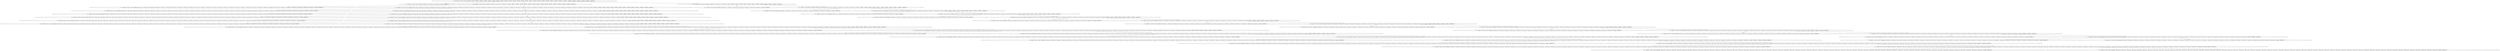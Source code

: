 digraph {
    0 [ label = "{\"n\":28,\"markers\":0,\"start\":32,\"stop\":32,\"haplotype\":[],\"samples\":[\"SAMPLE1\",\"SAMPLE1\",\"SAMPLE2\",\"SAMPLE2\",\"SAMPLE3\",\"SAMPLE3\",\"SAMPLE4\",\"SAMPLE4\",\"SAMPLE5\",\"SAMPLE5\",\"SAMPLE6\",\"SAMPLE6\",\"SAMPLE7\",\"SAMPLE7\",\"SAMPLE8\",\"SAMPLE8\",\"SAMPLE9\",\"SAMPLE9\",\"SAMPLE10\",\"SAMPLE10\",\"SAMPLE11\",\"SAMPLE11\",\"SAMPLE12\",\"SAMPLE12\",\"SAMPLE13\",\"SAMPLE13\",\"SAMPLE14\",\"SAMPLE14\"]}" ]
    1 [ label = "{\"n\":1,\"markers\":3,\"start\":30,\"stop\":32,\"haplotype\":[\"chr9_30_G_T_1\",\"chr9_31_A_C_0\",\"chr9_32_G_T_0\"],\"samples\":[\"SAMPLE1\"]}" ]
    2 [ label = "{\"n\":15,\"markers\":3,\"start\":30,\"stop\":32,\"haplotype\":[\"chr9_30_G_T_0\",\"chr9_31_A_C_0\",\"chr9_32_G_T_1\"],\"samples\":[\"SAMPLE1\",\"SAMPLE2\",\"SAMPLE3\",\"SAMPLE4\",\"SAMPLE5\",\"SAMPLE6\",\"SAMPLE7\",\"SAMPLE8\",\"SAMPLE9\",\"SAMPLE10\",\"SAMPLE11\",\"SAMPLE12\",\"SAMPLE13\",\"SAMPLE14\",\"SAMPLE14\"]}" ]
    3 [ label = "{\"n\":1,\"markers\":31,\"start\":17,\"stop\":47,\"haplotype\":[\"chr9_17_A_C_1\",\"chr9_18_G_T_0\",\"chr9_19_A_C_0\",\"chr9_20_G_T_0\",\"chr9_21_A_C_0\",\"chr9_22_G_T_0\",\"chr9_23_A_C_0\",\"chr9_24_G_T_0\",\"chr9_25_A_C_0\",\"chr9_26_G_T_0\",\"chr9_27_A_C_0\",\"chr9_28_G_T_0\",\"chr9_29_A_C_0\",\"chr9_30_G_T_0\",\"chr9_31_A_C_0\",\"chr9_32_G_T_1\",\"chr9_33_A_C_0\",\"chr9_34_G_T_0\",\"chr9_35_A_C_0\",\"chr9_36_G_T_0\",\"chr9_37_A_C_0\",\"chr9_38_G_T_0\",\"chr9_39_A_C_0\",\"chr9_40_G_T_0\",\"chr9_41_A_C_0\",\"chr9_42_G_T_0\",\"chr9_43_A_C_0\",\"chr9_44_G_T_0\",\"chr9_45_A_C_0\",\"chr9_46_G_T_0\",\"chr9_47_A_C_1\"],\"samples\":[\"SAMPLE14\"]}" ]
    4 [ label = "{\"n\":14,\"markers\":31,\"start\":17,\"stop\":47,\"haplotype\":[\"chr9_17_A_C_0\",\"chr9_18_G_T_0\",\"chr9_19_A_C_0\",\"chr9_20_G_T_0\",\"chr9_21_A_C_0\",\"chr9_22_G_T_0\",\"chr9_23_A_C_0\",\"chr9_24_G_T_0\",\"chr9_25_A_C_0\",\"chr9_26_G_T_0\",\"chr9_27_A_C_0\",\"chr9_28_G_T_0\",\"chr9_29_A_C_0\",\"chr9_30_G_T_0\",\"chr9_31_A_C_0\",\"chr9_32_G_T_1\",\"chr9_33_A_C_0\",\"chr9_34_G_T_0\",\"chr9_35_A_C_0\",\"chr9_36_G_T_0\",\"chr9_37_A_C_0\",\"chr9_38_G_T_0\",\"chr9_39_A_C_0\",\"chr9_40_G_T_0\",\"chr9_41_A_C_0\",\"chr9_42_G_T_0\",\"chr9_43_A_C_0\",\"chr9_44_G_T_0\",\"chr9_45_A_C_0\",\"chr9_46_G_T_0\",\"chr9_47_A_C_0\"],\"samples\":[\"SAMPLE1\",\"SAMPLE2\",\"SAMPLE3\",\"SAMPLE4\",\"SAMPLE5\",\"SAMPLE6\",\"SAMPLE7\",\"SAMPLE8\",\"SAMPLE9\",\"SAMPLE10\",\"SAMPLE11\",\"SAMPLE12\",\"SAMPLE13\",\"SAMPLE14\"]}" ]
    5 [ label = "{\"n\":1,\"markers\":33,\"start\":16,\"stop\":48,\"haplotype\":[\"chr9_16_G_T_1\",\"chr9_17_A_C_0\",\"chr9_18_G_T_0\",\"chr9_19_A_C_0\",\"chr9_20_G_T_0\",\"chr9_21_A_C_0\",\"chr9_22_G_T_0\",\"chr9_23_A_C_0\",\"chr9_24_G_T_0\",\"chr9_25_A_C_0\",\"chr9_26_G_T_0\",\"chr9_27_A_C_0\",\"chr9_28_G_T_0\",\"chr9_29_A_C_0\",\"chr9_30_G_T_0\",\"chr9_31_A_C_0\",\"chr9_32_G_T_1\",\"chr9_33_A_C_0\",\"chr9_34_G_T_0\",\"chr9_35_A_C_0\",\"chr9_36_G_T_0\",\"chr9_37_A_C_0\",\"chr9_38_G_T_0\",\"chr9_39_A_C_0\",\"chr9_40_G_T_0\",\"chr9_41_A_C_0\",\"chr9_42_G_T_0\",\"chr9_43_A_C_0\",\"chr9_44_G_T_0\",\"chr9_45_A_C_0\",\"chr9_46_G_T_0\",\"chr9_47_A_C_0\",\"chr9_48_G_T_1\"],\"samples\":[\"SAMPLE1\"]}" ]
    6 [ label = "{\"n\":13,\"markers\":33,\"start\":16,\"stop\":48,\"haplotype\":[\"chr9_16_G_T_0\",\"chr9_17_A_C_0\",\"chr9_18_G_T_0\",\"chr9_19_A_C_0\",\"chr9_20_G_T_0\",\"chr9_21_A_C_0\",\"chr9_22_G_T_0\",\"chr9_23_A_C_0\",\"chr9_24_G_T_0\",\"chr9_25_A_C_0\",\"chr9_26_G_T_0\",\"chr9_27_A_C_0\",\"chr9_28_G_T_0\",\"chr9_29_A_C_0\",\"chr9_30_G_T_0\",\"chr9_31_A_C_0\",\"chr9_32_G_T_1\",\"chr9_33_A_C_0\",\"chr9_34_G_T_0\",\"chr9_35_A_C_0\",\"chr9_36_G_T_0\",\"chr9_37_A_C_0\",\"chr9_38_G_T_0\",\"chr9_39_A_C_0\",\"chr9_40_G_T_0\",\"chr9_41_A_C_0\",\"chr9_42_G_T_0\",\"chr9_43_A_C_0\",\"chr9_44_G_T_0\",\"chr9_45_A_C_0\",\"chr9_46_G_T_0\",\"chr9_47_A_C_0\",\"chr9_48_G_T_0\"],\"samples\":[\"SAMPLE2\",\"SAMPLE3\",\"SAMPLE4\",\"SAMPLE5\",\"SAMPLE6\",\"SAMPLE7\",\"SAMPLE8\",\"SAMPLE9\",\"SAMPLE10\",\"SAMPLE11\",\"SAMPLE12\",\"SAMPLE13\",\"SAMPLE14\"]}" ]
    7 [ label = "{\"n\":1,\"markers\":35,\"start\":15,\"stop\":49,\"haplotype\":[\"chr9_15_A_C_1\",\"chr9_16_G_T_0\",\"chr9_17_A_C_0\",\"chr9_18_G_T_0\",\"chr9_19_A_C_0\",\"chr9_20_G_T_0\",\"chr9_21_A_C_0\",\"chr9_22_G_T_0\",\"chr9_23_A_C_0\",\"chr9_24_G_T_0\",\"chr9_25_A_C_0\",\"chr9_26_G_T_0\",\"chr9_27_A_C_0\",\"chr9_28_G_T_0\",\"chr9_29_A_C_0\",\"chr9_30_G_T_0\",\"chr9_31_A_C_0\",\"chr9_32_G_T_1\",\"chr9_33_A_C_0\",\"chr9_34_G_T_0\",\"chr9_35_A_C_0\",\"chr9_36_G_T_0\",\"chr9_37_A_C_0\",\"chr9_38_G_T_0\",\"chr9_39_A_C_0\",\"chr9_40_G_T_0\",\"chr9_41_A_C_0\",\"chr9_42_G_T_0\",\"chr9_43_A_C_0\",\"chr9_44_G_T_0\",\"chr9_45_A_C_0\",\"chr9_46_G_T_0\",\"chr9_47_A_C_0\",\"chr9_48_G_T_0\",\"chr9_49_A_C_1\"],\"samples\":[\"SAMPLE2\"]}" ]
    8 [ label = "{\"n\":12,\"markers\":35,\"start\":15,\"stop\":49,\"haplotype\":[\"chr9_15_A_C_0\",\"chr9_16_G_T_0\",\"chr9_17_A_C_0\",\"chr9_18_G_T_0\",\"chr9_19_A_C_0\",\"chr9_20_G_T_0\",\"chr9_21_A_C_0\",\"chr9_22_G_T_0\",\"chr9_23_A_C_0\",\"chr9_24_G_T_0\",\"chr9_25_A_C_0\",\"chr9_26_G_T_0\",\"chr9_27_A_C_0\",\"chr9_28_G_T_0\",\"chr9_29_A_C_0\",\"chr9_30_G_T_0\",\"chr9_31_A_C_0\",\"chr9_32_G_T_1\",\"chr9_33_A_C_0\",\"chr9_34_G_T_0\",\"chr9_35_A_C_0\",\"chr9_36_G_T_0\",\"chr9_37_A_C_0\",\"chr9_38_G_T_0\",\"chr9_39_A_C_0\",\"chr9_40_G_T_0\",\"chr9_41_A_C_0\",\"chr9_42_G_T_0\",\"chr9_43_A_C_0\",\"chr9_44_G_T_0\",\"chr9_45_A_C_0\",\"chr9_46_G_T_0\",\"chr9_47_A_C_0\",\"chr9_48_G_T_0\",\"chr9_49_A_C_0\"],\"samples\":[\"SAMPLE3\",\"SAMPLE4\",\"SAMPLE5\",\"SAMPLE6\",\"SAMPLE7\",\"SAMPLE8\",\"SAMPLE9\",\"SAMPLE10\",\"SAMPLE11\",\"SAMPLE12\",\"SAMPLE13\",\"SAMPLE14\"]}" ]
    9 [ label = "{\"n\":1,\"markers\":37,\"start\":14,\"stop\":50,\"haplotype\":[\"chr9_14_G_T_1\",\"chr9_15_A_C_0\",\"chr9_16_G_T_0\",\"chr9_17_A_C_0\",\"chr9_18_G_T_0\",\"chr9_19_A_C_0\",\"chr9_20_G_T_0\",\"chr9_21_A_C_0\",\"chr9_22_G_T_0\",\"chr9_23_A_C_0\",\"chr9_24_G_T_0\",\"chr9_25_A_C_0\",\"chr9_26_G_T_0\",\"chr9_27_A_C_0\",\"chr9_28_G_T_0\",\"chr9_29_A_C_0\",\"chr9_30_G_T_0\",\"chr9_31_A_C_0\",\"chr9_32_G_T_1\",\"chr9_33_A_C_0\",\"chr9_34_G_T_0\",\"chr9_35_A_C_0\",\"chr9_36_G_T_0\",\"chr9_37_A_C_0\",\"chr9_38_G_T_0\",\"chr9_39_A_C_0\",\"chr9_40_G_T_0\",\"chr9_41_A_C_0\",\"chr9_42_G_T_0\",\"chr9_43_A_C_0\",\"chr9_44_G_T_0\",\"chr9_45_A_C_0\",\"chr9_46_G_T_0\",\"chr9_47_A_C_0\",\"chr9_48_G_T_0\",\"chr9_49_A_C_0\",\"chr9_50_G_T_1\"],\"samples\":[\"SAMPLE3\"]}" ]
    10 [ label = "{\"n\":11,\"markers\":37,\"start\":14,\"stop\":50,\"haplotype\":[\"chr9_14_G_T_0\",\"chr9_15_A_C_0\",\"chr9_16_G_T_0\",\"chr9_17_A_C_0\",\"chr9_18_G_T_0\",\"chr9_19_A_C_0\",\"chr9_20_G_T_0\",\"chr9_21_A_C_0\",\"chr9_22_G_T_0\",\"chr9_23_A_C_0\",\"chr9_24_G_T_0\",\"chr9_25_A_C_0\",\"chr9_26_G_T_0\",\"chr9_27_A_C_0\",\"chr9_28_G_T_0\",\"chr9_29_A_C_0\",\"chr9_30_G_T_0\",\"chr9_31_A_C_0\",\"chr9_32_G_T_1\",\"chr9_33_A_C_0\",\"chr9_34_G_T_0\",\"chr9_35_A_C_0\",\"chr9_36_G_T_0\",\"chr9_37_A_C_0\",\"chr9_38_G_T_0\",\"chr9_39_A_C_0\",\"chr9_40_G_T_0\",\"chr9_41_A_C_0\",\"chr9_42_G_T_0\",\"chr9_43_A_C_0\",\"chr9_44_G_T_0\",\"chr9_45_A_C_0\",\"chr9_46_G_T_0\",\"chr9_47_A_C_0\",\"chr9_48_G_T_0\",\"chr9_49_A_C_0\",\"chr9_50_G_T_0\"],\"samples\":[\"SAMPLE4\",\"SAMPLE5\",\"SAMPLE6\",\"SAMPLE7\",\"SAMPLE8\",\"SAMPLE9\",\"SAMPLE10\",\"SAMPLE11\",\"SAMPLE12\",\"SAMPLE13\",\"SAMPLE14\"]}" ]
    11 [ label = "{\"n\":1,\"markers\":39,\"start\":13,\"stop\":51,\"haplotype\":[\"chr9_13_A_C_1\",\"chr9_14_G_T_0\",\"chr9_15_A_C_0\",\"chr9_16_G_T_0\",\"chr9_17_A_C_0\",\"chr9_18_G_T_0\",\"chr9_19_A_C_0\",\"chr9_20_G_T_0\",\"chr9_21_A_C_0\",\"chr9_22_G_T_0\",\"chr9_23_A_C_0\",\"chr9_24_G_T_0\",\"chr9_25_A_C_0\",\"chr9_26_G_T_0\",\"chr9_27_A_C_0\",\"chr9_28_G_T_0\",\"chr9_29_A_C_0\",\"chr9_30_G_T_0\",\"chr9_31_A_C_0\",\"chr9_32_G_T_1\",\"chr9_33_A_C_0\",\"chr9_34_G_T_0\",\"chr9_35_A_C_0\",\"chr9_36_G_T_0\",\"chr9_37_A_C_0\",\"chr9_38_G_T_0\",\"chr9_39_A_C_0\",\"chr9_40_G_T_0\",\"chr9_41_A_C_0\",\"chr9_42_G_T_0\",\"chr9_43_A_C_0\",\"chr9_44_G_T_0\",\"chr9_45_A_C_0\",\"chr9_46_G_T_0\",\"chr9_47_A_C_0\",\"chr9_48_G_T_0\",\"chr9_49_A_C_0\",\"chr9_50_G_T_0\",\"chr9_51_A_C_1\"],\"samples\":[\"SAMPLE4\"]}" ]
    12 [ label = "{\"n\":10,\"markers\":39,\"start\":13,\"stop\":51,\"haplotype\":[\"chr9_13_A_C_0\",\"chr9_14_G_T_0\",\"chr9_15_A_C_0\",\"chr9_16_G_T_0\",\"chr9_17_A_C_0\",\"chr9_18_G_T_0\",\"chr9_19_A_C_0\",\"chr9_20_G_T_0\",\"chr9_21_A_C_0\",\"chr9_22_G_T_0\",\"chr9_23_A_C_0\",\"chr9_24_G_T_0\",\"chr9_25_A_C_0\",\"chr9_26_G_T_0\",\"chr9_27_A_C_0\",\"chr9_28_G_T_0\",\"chr9_29_A_C_0\",\"chr9_30_G_T_0\",\"chr9_31_A_C_0\",\"chr9_32_G_T_1\",\"chr9_33_A_C_0\",\"chr9_34_G_T_0\",\"chr9_35_A_C_0\",\"chr9_36_G_T_0\",\"chr9_37_A_C_0\",\"chr9_38_G_T_0\",\"chr9_39_A_C_0\",\"chr9_40_G_T_0\",\"chr9_41_A_C_0\",\"chr9_42_G_T_0\",\"chr9_43_A_C_0\",\"chr9_44_G_T_0\",\"chr9_45_A_C_0\",\"chr9_46_G_T_0\",\"chr9_47_A_C_0\",\"chr9_48_G_T_0\",\"chr9_49_A_C_0\",\"chr9_50_G_T_0\",\"chr9_51_A_C_0\"],\"samples\":[\"SAMPLE5\",\"SAMPLE6\",\"SAMPLE7\",\"SAMPLE8\",\"SAMPLE9\",\"SAMPLE10\",\"SAMPLE11\",\"SAMPLE12\",\"SAMPLE13\",\"SAMPLE14\"]}" ]
    13 [ label = "{\"n\":1,\"markers\":41,\"start\":12,\"stop\":52,\"haplotype\":[\"chr9_12_G_T_1\",\"chr9_13_A_C_0\",\"chr9_14_G_T_0\",\"chr9_15_A_C_0\",\"chr9_16_G_T_0\",\"chr9_17_A_C_0\",\"chr9_18_G_T_0\",\"chr9_19_A_C_0\",\"chr9_20_G_T_0\",\"chr9_21_A_C_0\",\"chr9_22_G_T_0\",\"chr9_23_A_C_0\",\"chr9_24_G_T_0\",\"chr9_25_A_C_0\",\"chr9_26_G_T_0\",\"chr9_27_A_C_0\",\"chr9_28_G_T_0\",\"chr9_29_A_C_0\",\"chr9_30_G_T_0\",\"chr9_31_A_C_0\",\"chr9_32_G_T_1\",\"chr9_33_A_C_0\",\"chr9_34_G_T_0\",\"chr9_35_A_C_0\",\"chr9_36_G_T_0\",\"chr9_37_A_C_0\",\"chr9_38_G_T_0\",\"chr9_39_A_C_0\",\"chr9_40_G_T_0\",\"chr9_41_A_C_0\",\"chr9_42_G_T_0\",\"chr9_43_A_C_0\",\"chr9_44_G_T_0\",\"chr9_45_A_C_0\",\"chr9_46_G_T_0\",\"chr9_47_A_C_0\",\"chr9_48_G_T_0\",\"chr9_49_A_C_0\",\"chr9_50_G_T_0\",\"chr9_51_A_C_0\",\"chr9_52_G_T_1\"],\"samples\":[\"SAMPLE5\"]}" ]
    14 [ label = "{\"n\":9,\"markers\":41,\"start\":12,\"stop\":52,\"haplotype\":[\"chr9_12_G_T_0\",\"chr9_13_A_C_0\",\"chr9_14_G_T_0\",\"chr9_15_A_C_0\",\"chr9_16_G_T_0\",\"chr9_17_A_C_0\",\"chr9_18_G_T_0\",\"chr9_19_A_C_0\",\"chr9_20_G_T_0\",\"chr9_21_A_C_0\",\"chr9_22_G_T_0\",\"chr9_23_A_C_0\",\"chr9_24_G_T_0\",\"chr9_25_A_C_0\",\"chr9_26_G_T_0\",\"chr9_27_A_C_0\",\"chr9_28_G_T_0\",\"chr9_29_A_C_0\",\"chr9_30_G_T_0\",\"chr9_31_A_C_0\",\"chr9_32_G_T_1\",\"chr9_33_A_C_0\",\"chr9_34_G_T_0\",\"chr9_35_A_C_0\",\"chr9_36_G_T_0\",\"chr9_37_A_C_0\",\"chr9_38_G_T_0\",\"chr9_39_A_C_0\",\"chr9_40_G_T_0\",\"chr9_41_A_C_0\",\"chr9_42_G_T_0\",\"chr9_43_A_C_0\",\"chr9_44_G_T_0\",\"chr9_45_A_C_0\",\"chr9_46_G_T_0\",\"chr9_47_A_C_0\",\"chr9_48_G_T_0\",\"chr9_49_A_C_0\",\"chr9_50_G_T_0\",\"chr9_51_A_C_0\",\"chr9_52_G_T_0\"],\"samples\":[\"SAMPLE6\",\"SAMPLE7\",\"SAMPLE8\",\"SAMPLE9\",\"SAMPLE10\",\"SAMPLE11\",\"SAMPLE12\",\"SAMPLE13\",\"SAMPLE14\"]}" ]
    15 [ label = "{\"n\":1,\"markers\":43,\"start\":11,\"stop\":53,\"haplotype\":[\"chr9_11_A_C_1\",\"chr9_12_G_T_0\",\"chr9_13_A_C_0\",\"chr9_14_G_T_0\",\"chr9_15_A_C_0\",\"chr9_16_G_T_0\",\"chr9_17_A_C_0\",\"chr9_18_G_T_0\",\"chr9_19_A_C_0\",\"chr9_20_G_T_0\",\"chr9_21_A_C_0\",\"chr9_22_G_T_0\",\"chr9_23_A_C_0\",\"chr9_24_G_T_0\",\"chr9_25_A_C_0\",\"chr9_26_G_T_0\",\"chr9_27_A_C_0\",\"chr9_28_G_T_0\",\"chr9_29_A_C_0\",\"chr9_30_G_T_0\",\"chr9_31_A_C_0\",\"chr9_32_G_T_1\",\"chr9_33_A_C_0\",\"chr9_34_G_T_0\",\"chr9_35_A_C_0\",\"chr9_36_G_T_0\",\"chr9_37_A_C_0\",\"chr9_38_G_T_0\",\"chr9_39_A_C_0\",\"chr9_40_G_T_0\",\"chr9_41_A_C_0\",\"chr9_42_G_T_0\",\"chr9_43_A_C_0\",\"chr9_44_G_T_0\",\"chr9_45_A_C_0\",\"chr9_46_G_T_0\",\"chr9_47_A_C_0\",\"chr9_48_G_T_0\",\"chr9_49_A_C_0\",\"chr9_50_G_T_0\",\"chr9_51_A_C_0\",\"chr9_52_G_T_0\",\"chr9_53_A_C_1\"],\"samples\":[\"SAMPLE6\"]}" ]
    16 [ label = "{\"n\":8,\"markers\":43,\"start\":11,\"stop\":53,\"haplotype\":[\"chr9_11_A_C_0\",\"chr9_12_G_T_0\",\"chr9_13_A_C_0\",\"chr9_14_G_T_0\",\"chr9_15_A_C_0\",\"chr9_16_G_T_0\",\"chr9_17_A_C_0\",\"chr9_18_G_T_0\",\"chr9_19_A_C_0\",\"chr9_20_G_T_0\",\"chr9_21_A_C_0\",\"chr9_22_G_T_0\",\"chr9_23_A_C_0\",\"chr9_24_G_T_0\",\"chr9_25_A_C_0\",\"chr9_26_G_T_0\",\"chr9_27_A_C_0\",\"chr9_28_G_T_0\",\"chr9_29_A_C_0\",\"chr9_30_G_T_0\",\"chr9_31_A_C_0\",\"chr9_32_G_T_1\",\"chr9_33_A_C_0\",\"chr9_34_G_T_0\",\"chr9_35_A_C_0\",\"chr9_36_G_T_0\",\"chr9_37_A_C_0\",\"chr9_38_G_T_0\",\"chr9_39_A_C_0\",\"chr9_40_G_T_0\",\"chr9_41_A_C_0\",\"chr9_42_G_T_0\",\"chr9_43_A_C_0\",\"chr9_44_G_T_0\",\"chr9_45_A_C_0\",\"chr9_46_G_T_0\",\"chr9_47_A_C_0\",\"chr9_48_G_T_0\",\"chr9_49_A_C_0\",\"chr9_50_G_T_0\",\"chr9_51_A_C_0\",\"chr9_52_G_T_0\",\"chr9_53_A_C_0\"],\"samples\":[\"SAMPLE7\",\"SAMPLE8\",\"SAMPLE9\",\"SAMPLE10\",\"SAMPLE11\",\"SAMPLE12\",\"SAMPLE13\",\"SAMPLE14\"]}" ]
    17 [ label = "{\"n\":1,\"markers\":45,\"start\":10,\"stop\":54,\"haplotype\":[\"chr9_10_G_T_1\",\"chr9_11_A_C_0\",\"chr9_12_G_T_0\",\"chr9_13_A_C_0\",\"chr9_14_G_T_0\",\"chr9_15_A_C_0\",\"chr9_16_G_T_0\",\"chr9_17_A_C_0\",\"chr9_18_G_T_0\",\"chr9_19_A_C_0\",\"chr9_20_G_T_0\",\"chr9_21_A_C_0\",\"chr9_22_G_T_0\",\"chr9_23_A_C_0\",\"chr9_24_G_T_0\",\"chr9_25_A_C_0\",\"chr9_26_G_T_0\",\"chr9_27_A_C_0\",\"chr9_28_G_T_0\",\"chr9_29_A_C_0\",\"chr9_30_G_T_0\",\"chr9_31_A_C_0\",\"chr9_32_G_T_1\",\"chr9_33_A_C_0\",\"chr9_34_G_T_0\",\"chr9_35_A_C_0\",\"chr9_36_G_T_0\",\"chr9_37_A_C_0\",\"chr9_38_G_T_0\",\"chr9_39_A_C_0\",\"chr9_40_G_T_0\",\"chr9_41_A_C_0\",\"chr9_42_G_T_0\",\"chr9_43_A_C_0\",\"chr9_44_G_T_0\",\"chr9_45_A_C_0\",\"chr9_46_G_T_0\",\"chr9_47_A_C_0\",\"chr9_48_G_T_0\",\"chr9_49_A_C_0\",\"chr9_50_G_T_0\",\"chr9_51_A_C_0\",\"chr9_52_G_T_0\",\"chr9_53_A_C_0\",\"chr9_54_G_T_1\"],\"samples\":[\"SAMPLE7\"]}" ]
    18 [ label = "{\"n\":7,\"markers\":45,\"start\":10,\"stop\":54,\"haplotype\":[\"chr9_10_G_T_0\",\"chr9_11_A_C_0\",\"chr9_12_G_T_0\",\"chr9_13_A_C_0\",\"chr9_14_G_T_0\",\"chr9_15_A_C_0\",\"chr9_16_G_T_0\",\"chr9_17_A_C_0\",\"chr9_18_G_T_0\",\"chr9_19_A_C_0\",\"chr9_20_G_T_0\",\"chr9_21_A_C_0\",\"chr9_22_G_T_0\",\"chr9_23_A_C_0\",\"chr9_24_G_T_0\",\"chr9_25_A_C_0\",\"chr9_26_G_T_0\",\"chr9_27_A_C_0\",\"chr9_28_G_T_0\",\"chr9_29_A_C_0\",\"chr9_30_G_T_0\",\"chr9_31_A_C_0\",\"chr9_32_G_T_1\",\"chr9_33_A_C_0\",\"chr9_34_G_T_0\",\"chr9_35_A_C_0\",\"chr9_36_G_T_0\",\"chr9_37_A_C_0\",\"chr9_38_G_T_0\",\"chr9_39_A_C_0\",\"chr9_40_G_T_0\",\"chr9_41_A_C_0\",\"chr9_42_G_T_0\",\"chr9_43_A_C_0\",\"chr9_44_G_T_0\",\"chr9_45_A_C_0\",\"chr9_46_G_T_0\",\"chr9_47_A_C_0\",\"chr9_48_G_T_0\",\"chr9_49_A_C_0\",\"chr9_50_G_T_0\",\"chr9_51_A_C_0\",\"chr9_52_G_T_0\",\"chr9_53_A_C_0\",\"chr9_54_G_T_0\"],\"samples\":[\"SAMPLE8\",\"SAMPLE9\",\"SAMPLE10\",\"SAMPLE11\",\"SAMPLE12\",\"SAMPLE13\",\"SAMPLE14\"]}" ]
    19 [ label = "{\"n\":1,\"markers\":47,\"start\":9,\"stop\":55,\"haplotype\":[\"chr9_9_A_C_1\",\"chr9_10_G_T_0\",\"chr9_11_A_C_0\",\"chr9_12_G_T_0\",\"chr9_13_A_C_0\",\"chr9_14_G_T_0\",\"chr9_15_A_C_0\",\"chr9_16_G_T_0\",\"chr9_17_A_C_0\",\"chr9_18_G_T_0\",\"chr9_19_A_C_0\",\"chr9_20_G_T_0\",\"chr9_21_A_C_0\",\"chr9_22_G_T_0\",\"chr9_23_A_C_0\",\"chr9_24_G_T_0\",\"chr9_25_A_C_0\",\"chr9_26_G_T_0\",\"chr9_27_A_C_0\",\"chr9_28_G_T_0\",\"chr9_29_A_C_0\",\"chr9_30_G_T_0\",\"chr9_31_A_C_0\",\"chr9_32_G_T_1\",\"chr9_33_A_C_0\",\"chr9_34_G_T_0\",\"chr9_35_A_C_0\",\"chr9_36_G_T_0\",\"chr9_37_A_C_0\",\"chr9_38_G_T_0\",\"chr9_39_A_C_0\",\"chr9_40_G_T_0\",\"chr9_41_A_C_0\",\"chr9_42_G_T_0\",\"chr9_43_A_C_0\",\"chr9_44_G_T_0\",\"chr9_45_A_C_0\",\"chr9_46_G_T_0\",\"chr9_47_A_C_0\",\"chr9_48_G_T_0\",\"chr9_49_A_C_0\",\"chr9_50_G_T_0\",\"chr9_51_A_C_0\",\"chr9_52_G_T_0\",\"chr9_53_A_C_0\",\"chr9_54_G_T_0\",\"chr9_55_A_C_1\"],\"samples\":[\"SAMPLE8\"]}" ]
    20 [ label = "{\"n\":6,\"markers\":47,\"start\":9,\"stop\":55,\"haplotype\":[\"chr9_9_A_C_0\",\"chr9_10_G_T_0\",\"chr9_11_A_C_0\",\"chr9_12_G_T_0\",\"chr9_13_A_C_0\",\"chr9_14_G_T_0\",\"chr9_15_A_C_0\",\"chr9_16_G_T_0\",\"chr9_17_A_C_0\",\"chr9_18_G_T_0\",\"chr9_19_A_C_0\",\"chr9_20_G_T_0\",\"chr9_21_A_C_0\",\"chr9_22_G_T_0\",\"chr9_23_A_C_0\",\"chr9_24_G_T_0\",\"chr9_25_A_C_0\",\"chr9_26_G_T_0\",\"chr9_27_A_C_0\",\"chr9_28_G_T_0\",\"chr9_29_A_C_0\",\"chr9_30_G_T_0\",\"chr9_31_A_C_0\",\"chr9_32_G_T_1\",\"chr9_33_A_C_0\",\"chr9_34_G_T_0\",\"chr9_35_A_C_0\",\"chr9_36_G_T_0\",\"chr9_37_A_C_0\",\"chr9_38_G_T_0\",\"chr9_39_A_C_0\",\"chr9_40_G_T_0\",\"chr9_41_A_C_0\",\"chr9_42_G_T_0\",\"chr9_43_A_C_0\",\"chr9_44_G_T_0\",\"chr9_45_A_C_0\",\"chr9_46_G_T_0\",\"chr9_47_A_C_0\",\"chr9_48_G_T_0\",\"chr9_49_A_C_0\",\"chr9_50_G_T_0\",\"chr9_51_A_C_0\",\"chr9_52_G_T_0\",\"chr9_53_A_C_0\",\"chr9_54_G_T_0\",\"chr9_55_A_C_0\"],\"samples\":[\"SAMPLE9\",\"SAMPLE10\",\"SAMPLE11\",\"SAMPLE12\",\"SAMPLE13\",\"SAMPLE14\"]}" ]
    21 [ label = "{\"n\":1,\"markers\":49,\"start\":8,\"stop\":56,\"haplotype\":[\"chr9_8_G_T_1\",\"chr9_9_A_C_0\",\"chr9_10_G_T_0\",\"chr9_11_A_C_0\",\"chr9_12_G_T_0\",\"chr9_13_A_C_0\",\"chr9_14_G_T_0\",\"chr9_15_A_C_0\",\"chr9_16_G_T_0\",\"chr9_17_A_C_0\",\"chr9_18_G_T_0\",\"chr9_19_A_C_0\",\"chr9_20_G_T_0\",\"chr9_21_A_C_0\",\"chr9_22_G_T_0\",\"chr9_23_A_C_0\",\"chr9_24_G_T_0\",\"chr9_25_A_C_0\",\"chr9_26_G_T_0\",\"chr9_27_A_C_0\",\"chr9_28_G_T_0\",\"chr9_29_A_C_0\",\"chr9_30_G_T_0\",\"chr9_31_A_C_0\",\"chr9_32_G_T_1\",\"chr9_33_A_C_0\",\"chr9_34_G_T_0\",\"chr9_35_A_C_0\",\"chr9_36_G_T_0\",\"chr9_37_A_C_0\",\"chr9_38_G_T_0\",\"chr9_39_A_C_0\",\"chr9_40_G_T_0\",\"chr9_41_A_C_0\",\"chr9_42_G_T_0\",\"chr9_43_A_C_0\",\"chr9_44_G_T_0\",\"chr9_45_A_C_0\",\"chr9_46_G_T_0\",\"chr9_47_A_C_0\",\"chr9_48_G_T_0\",\"chr9_49_A_C_0\",\"chr9_50_G_T_0\",\"chr9_51_A_C_0\",\"chr9_52_G_T_0\",\"chr9_53_A_C_0\",\"chr9_54_G_T_0\",\"chr9_55_A_C_0\",\"chr9_56_G_T_1\"],\"samples\":[\"SAMPLE9\"]}" ]
    22 [ label = "{\"n\":5,\"markers\":49,\"start\":8,\"stop\":56,\"haplotype\":[\"chr9_8_G_T_0\",\"chr9_9_A_C_0\",\"chr9_10_G_T_0\",\"chr9_11_A_C_0\",\"chr9_12_G_T_0\",\"chr9_13_A_C_0\",\"chr9_14_G_T_0\",\"chr9_15_A_C_0\",\"chr9_16_G_T_0\",\"chr9_17_A_C_0\",\"chr9_18_G_T_0\",\"chr9_19_A_C_0\",\"chr9_20_G_T_0\",\"chr9_21_A_C_0\",\"chr9_22_G_T_0\",\"chr9_23_A_C_0\",\"chr9_24_G_T_0\",\"chr9_25_A_C_0\",\"chr9_26_G_T_0\",\"chr9_27_A_C_0\",\"chr9_28_G_T_0\",\"chr9_29_A_C_0\",\"chr9_30_G_T_0\",\"chr9_31_A_C_0\",\"chr9_32_G_T_1\",\"chr9_33_A_C_0\",\"chr9_34_G_T_0\",\"chr9_35_A_C_0\",\"chr9_36_G_T_0\",\"chr9_37_A_C_0\",\"chr9_38_G_T_0\",\"chr9_39_A_C_0\",\"chr9_40_G_T_0\",\"chr9_41_A_C_0\",\"chr9_42_G_T_0\",\"chr9_43_A_C_0\",\"chr9_44_G_T_0\",\"chr9_45_A_C_0\",\"chr9_46_G_T_0\",\"chr9_47_A_C_0\",\"chr9_48_G_T_0\",\"chr9_49_A_C_0\",\"chr9_50_G_T_0\",\"chr9_51_A_C_0\",\"chr9_52_G_T_0\",\"chr9_53_A_C_0\",\"chr9_54_G_T_0\",\"chr9_55_A_C_0\",\"chr9_56_G_T_0\"],\"samples\":[\"SAMPLE10\",\"SAMPLE11\",\"SAMPLE12\",\"SAMPLE13\",\"SAMPLE14\"]}" ]
    23 [ label = "{\"n\":1,\"markers\":51,\"start\":7,\"stop\":57,\"haplotype\":[\"chr9_7_A_C_1\",\"chr9_8_G_T_0\",\"chr9_9_A_C_0\",\"chr9_10_G_T_0\",\"chr9_11_A_C_0\",\"chr9_12_G_T_0\",\"chr9_13_A_C_0\",\"chr9_14_G_T_0\",\"chr9_15_A_C_0\",\"chr9_16_G_T_0\",\"chr9_17_A_C_0\",\"chr9_18_G_T_0\",\"chr9_19_A_C_0\",\"chr9_20_G_T_0\",\"chr9_21_A_C_0\",\"chr9_22_G_T_0\",\"chr9_23_A_C_0\",\"chr9_24_G_T_0\",\"chr9_25_A_C_0\",\"chr9_26_G_T_0\",\"chr9_27_A_C_0\",\"chr9_28_G_T_0\",\"chr9_29_A_C_0\",\"chr9_30_G_T_0\",\"chr9_31_A_C_0\",\"chr9_32_G_T_1\",\"chr9_33_A_C_0\",\"chr9_34_G_T_0\",\"chr9_35_A_C_0\",\"chr9_36_G_T_0\",\"chr9_37_A_C_0\",\"chr9_38_G_T_0\",\"chr9_39_A_C_0\",\"chr9_40_G_T_0\",\"chr9_41_A_C_0\",\"chr9_42_G_T_0\",\"chr9_43_A_C_0\",\"chr9_44_G_T_0\",\"chr9_45_A_C_0\",\"chr9_46_G_T_0\",\"chr9_47_A_C_0\",\"chr9_48_G_T_0\",\"chr9_49_A_C_0\",\"chr9_50_G_T_0\",\"chr9_51_A_C_0\",\"chr9_52_G_T_0\",\"chr9_53_A_C_0\",\"chr9_54_G_T_0\",\"chr9_55_A_C_0\",\"chr9_56_G_T_0\",\"chr9_57_A_C_1\"],\"samples\":[\"SAMPLE10\"]}" ]
    24 [ label = "{\"n\":4,\"markers\":51,\"start\":7,\"stop\":57,\"haplotype\":[\"chr9_7_A_C_0\",\"chr9_8_G_T_0\",\"chr9_9_A_C_0\",\"chr9_10_G_T_0\",\"chr9_11_A_C_0\",\"chr9_12_G_T_0\",\"chr9_13_A_C_0\",\"chr9_14_G_T_0\",\"chr9_15_A_C_0\",\"chr9_16_G_T_0\",\"chr9_17_A_C_0\",\"chr9_18_G_T_0\",\"chr9_19_A_C_0\",\"chr9_20_G_T_0\",\"chr9_21_A_C_0\",\"chr9_22_G_T_0\",\"chr9_23_A_C_0\",\"chr9_24_G_T_0\",\"chr9_25_A_C_0\",\"chr9_26_G_T_0\",\"chr9_27_A_C_0\",\"chr9_28_G_T_0\",\"chr9_29_A_C_0\",\"chr9_30_G_T_0\",\"chr9_31_A_C_0\",\"chr9_32_G_T_1\",\"chr9_33_A_C_0\",\"chr9_34_G_T_0\",\"chr9_35_A_C_0\",\"chr9_36_G_T_0\",\"chr9_37_A_C_0\",\"chr9_38_G_T_0\",\"chr9_39_A_C_0\",\"chr9_40_G_T_0\",\"chr9_41_A_C_0\",\"chr9_42_G_T_0\",\"chr9_43_A_C_0\",\"chr9_44_G_T_0\",\"chr9_45_A_C_0\",\"chr9_46_G_T_0\",\"chr9_47_A_C_0\",\"chr9_48_G_T_0\",\"chr9_49_A_C_0\",\"chr9_50_G_T_0\",\"chr9_51_A_C_0\",\"chr9_52_G_T_0\",\"chr9_53_A_C_0\",\"chr9_54_G_T_0\",\"chr9_55_A_C_0\",\"chr9_56_G_T_0\",\"chr9_57_A_C_0\"],\"samples\":[\"SAMPLE11\",\"SAMPLE12\",\"SAMPLE13\",\"SAMPLE14\"]}" ]
    25 [ label = "{\"n\":1,\"markers\":53,\"start\":6,\"stop\":58,\"haplotype\":[\"chr9_6_G_T_1\",\"chr9_7_A_C_0\",\"chr9_8_G_T_0\",\"chr9_9_A_C_0\",\"chr9_10_G_T_0\",\"chr9_11_A_C_0\",\"chr9_12_G_T_0\",\"chr9_13_A_C_0\",\"chr9_14_G_T_0\",\"chr9_15_A_C_0\",\"chr9_16_G_T_0\",\"chr9_17_A_C_0\",\"chr9_18_G_T_0\",\"chr9_19_A_C_0\",\"chr9_20_G_T_0\",\"chr9_21_A_C_0\",\"chr9_22_G_T_0\",\"chr9_23_A_C_0\",\"chr9_24_G_T_0\",\"chr9_25_A_C_0\",\"chr9_26_G_T_0\",\"chr9_27_A_C_0\",\"chr9_28_G_T_0\",\"chr9_29_A_C_0\",\"chr9_30_G_T_0\",\"chr9_31_A_C_0\",\"chr9_32_G_T_1\",\"chr9_33_A_C_0\",\"chr9_34_G_T_0\",\"chr9_35_A_C_0\",\"chr9_36_G_T_0\",\"chr9_37_A_C_0\",\"chr9_38_G_T_0\",\"chr9_39_A_C_0\",\"chr9_40_G_T_0\",\"chr9_41_A_C_0\",\"chr9_42_G_T_0\",\"chr9_43_A_C_0\",\"chr9_44_G_T_0\",\"chr9_45_A_C_0\",\"chr9_46_G_T_0\",\"chr9_47_A_C_0\",\"chr9_48_G_T_0\",\"chr9_49_A_C_0\",\"chr9_50_G_T_0\",\"chr9_51_A_C_0\",\"chr9_52_G_T_0\",\"chr9_53_A_C_0\",\"chr9_54_G_T_0\",\"chr9_55_A_C_0\",\"chr9_56_G_T_0\",\"chr9_57_A_C_0\",\"chr9_58_G_T_1\"],\"samples\":[\"SAMPLE11\"]}" ]
    26 [ label = "{\"n\":3,\"markers\":53,\"start\":6,\"stop\":58,\"haplotype\":[\"chr9_6_G_T_0\",\"chr9_7_A_C_0\",\"chr9_8_G_T_0\",\"chr9_9_A_C_0\",\"chr9_10_G_T_0\",\"chr9_11_A_C_0\",\"chr9_12_G_T_0\",\"chr9_13_A_C_0\",\"chr9_14_G_T_0\",\"chr9_15_A_C_0\",\"chr9_16_G_T_0\",\"chr9_17_A_C_0\",\"chr9_18_G_T_0\",\"chr9_19_A_C_0\",\"chr9_20_G_T_0\",\"chr9_21_A_C_0\",\"chr9_22_G_T_0\",\"chr9_23_A_C_0\",\"chr9_24_G_T_0\",\"chr9_25_A_C_0\",\"chr9_26_G_T_0\",\"chr9_27_A_C_0\",\"chr9_28_G_T_0\",\"chr9_29_A_C_0\",\"chr9_30_G_T_0\",\"chr9_31_A_C_0\",\"chr9_32_G_T_1\",\"chr9_33_A_C_0\",\"chr9_34_G_T_0\",\"chr9_35_A_C_0\",\"chr9_36_G_T_0\",\"chr9_37_A_C_0\",\"chr9_38_G_T_0\",\"chr9_39_A_C_0\",\"chr9_40_G_T_0\",\"chr9_41_A_C_0\",\"chr9_42_G_T_0\",\"chr9_43_A_C_0\",\"chr9_44_G_T_0\",\"chr9_45_A_C_0\",\"chr9_46_G_T_0\",\"chr9_47_A_C_0\",\"chr9_48_G_T_0\",\"chr9_49_A_C_0\",\"chr9_50_G_T_0\",\"chr9_51_A_C_0\",\"chr9_52_G_T_0\",\"chr9_53_A_C_0\",\"chr9_54_G_T_0\",\"chr9_55_A_C_0\",\"chr9_56_G_T_0\",\"chr9_57_A_C_0\",\"chr9_58_G_T_0\"],\"samples\":[\"SAMPLE12\",\"SAMPLE13\",\"SAMPLE14\"]}" ]
    27 [ label = "{\"n\":1,\"markers\":55,\"start\":5,\"stop\":59,\"haplotype\":[\"chr9_5_A_C_1\",\"chr9_6_G_T_0\",\"chr9_7_A_C_0\",\"chr9_8_G_T_0\",\"chr9_9_A_C_0\",\"chr9_10_G_T_0\",\"chr9_11_A_C_0\",\"chr9_12_G_T_0\",\"chr9_13_A_C_0\",\"chr9_14_G_T_0\",\"chr9_15_A_C_0\",\"chr9_16_G_T_0\",\"chr9_17_A_C_0\",\"chr9_18_G_T_0\",\"chr9_19_A_C_0\",\"chr9_20_G_T_0\",\"chr9_21_A_C_0\",\"chr9_22_G_T_0\",\"chr9_23_A_C_0\",\"chr9_24_G_T_0\",\"chr9_25_A_C_0\",\"chr9_26_G_T_0\",\"chr9_27_A_C_0\",\"chr9_28_G_T_0\",\"chr9_29_A_C_0\",\"chr9_30_G_T_0\",\"chr9_31_A_C_0\",\"chr9_32_G_T_1\",\"chr9_33_A_C_0\",\"chr9_34_G_T_0\",\"chr9_35_A_C_0\",\"chr9_36_G_T_0\",\"chr9_37_A_C_0\",\"chr9_38_G_T_0\",\"chr9_39_A_C_0\",\"chr9_40_G_T_0\",\"chr9_41_A_C_0\",\"chr9_42_G_T_0\",\"chr9_43_A_C_0\",\"chr9_44_G_T_0\",\"chr9_45_A_C_0\",\"chr9_46_G_T_0\",\"chr9_47_A_C_0\",\"chr9_48_G_T_0\",\"chr9_49_A_C_0\",\"chr9_50_G_T_0\",\"chr9_51_A_C_0\",\"chr9_52_G_T_0\",\"chr9_53_A_C_0\",\"chr9_54_G_T_0\",\"chr9_55_A_C_0\",\"chr9_56_G_T_0\",\"chr9_57_A_C_0\",\"chr9_58_G_T_0\",\"chr9_59_A_C_1\"],\"samples\":[\"SAMPLE12\"]}" ]
    28 [ label = "{\"n\":2,\"markers\":55,\"start\":5,\"stop\":59,\"haplotype\":[\"chr9_5_A_C_0\",\"chr9_6_G_T_0\",\"chr9_7_A_C_0\",\"chr9_8_G_T_0\",\"chr9_9_A_C_0\",\"chr9_10_G_T_0\",\"chr9_11_A_C_0\",\"chr9_12_G_T_0\",\"chr9_13_A_C_0\",\"chr9_14_G_T_0\",\"chr9_15_A_C_0\",\"chr9_16_G_T_0\",\"chr9_17_A_C_0\",\"chr9_18_G_T_0\",\"chr9_19_A_C_0\",\"chr9_20_G_T_0\",\"chr9_21_A_C_0\",\"chr9_22_G_T_0\",\"chr9_23_A_C_0\",\"chr9_24_G_T_0\",\"chr9_25_A_C_0\",\"chr9_26_G_T_0\",\"chr9_27_A_C_0\",\"chr9_28_G_T_0\",\"chr9_29_A_C_0\",\"chr9_30_G_T_0\",\"chr9_31_A_C_0\",\"chr9_32_G_T_1\",\"chr9_33_A_C_0\",\"chr9_34_G_T_0\",\"chr9_35_A_C_0\",\"chr9_36_G_T_0\",\"chr9_37_A_C_0\",\"chr9_38_G_T_0\",\"chr9_39_A_C_0\",\"chr9_40_G_T_0\",\"chr9_41_A_C_0\",\"chr9_42_G_T_0\",\"chr9_43_A_C_0\",\"chr9_44_G_T_0\",\"chr9_45_A_C_0\",\"chr9_46_G_T_0\",\"chr9_47_A_C_0\",\"chr9_48_G_T_0\",\"chr9_49_A_C_0\",\"chr9_50_G_T_0\",\"chr9_51_A_C_0\",\"chr9_52_G_T_0\",\"chr9_53_A_C_0\",\"chr9_54_G_T_0\",\"chr9_55_A_C_0\",\"chr9_56_G_T_0\",\"chr9_57_A_C_0\",\"chr9_58_G_T_0\",\"chr9_59_A_C_0\"],\"samples\":[\"SAMPLE13\",\"SAMPLE14\"]}" ]
    29 [ label = "{\"n\":1,\"markers\":57,\"start\":4,\"stop\":60,\"haplotype\":[\"chr9_4_G_T_1\",\"chr9_5_A_C_0\",\"chr9_6_G_T_0\",\"chr9_7_A_C_0\",\"chr9_8_G_T_0\",\"chr9_9_A_C_0\",\"chr9_10_G_T_0\",\"chr9_11_A_C_0\",\"chr9_12_G_T_0\",\"chr9_13_A_C_0\",\"chr9_14_G_T_0\",\"chr9_15_A_C_0\",\"chr9_16_G_T_0\",\"chr9_17_A_C_0\",\"chr9_18_G_T_0\",\"chr9_19_A_C_0\",\"chr9_20_G_T_0\",\"chr9_21_A_C_0\",\"chr9_22_G_T_0\",\"chr9_23_A_C_0\",\"chr9_24_G_T_0\",\"chr9_25_A_C_0\",\"chr9_26_G_T_0\",\"chr9_27_A_C_0\",\"chr9_28_G_T_0\",\"chr9_29_A_C_0\",\"chr9_30_G_T_0\",\"chr9_31_A_C_0\",\"chr9_32_G_T_1\",\"chr9_33_A_C_0\",\"chr9_34_G_T_0\",\"chr9_35_A_C_0\",\"chr9_36_G_T_0\",\"chr9_37_A_C_0\",\"chr9_38_G_T_0\",\"chr9_39_A_C_0\",\"chr9_40_G_T_0\",\"chr9_41_A_C_0\",\"chr9_42_G_T_0\",\"chr9_43_A_C_0\",\"chr9_44_G_T_0\",\"chr9_45_A_C_0\",\"chr9_46_G_T_0\",\"chr9_47_A_C_0\",\"chr9_48_G_T_0\",\"chr9_49_A_C_0\",\"chr9_50_G_T_0\",\"chr9_51_A_C_0\",\"chr9_52_G_T_0\",\"chr9_53_A_C_0\",\"chr9_54_G_T_0\",\"chr9_55_A_C_0\",\"chr9_56_G_T_0\",\"chr9_57_A_C_0\",\"chr9_58_G_T_0\",\"chr9_59_A_C_0\",\"chr9_60_G_T_1\"],\"samples\":[\"SAMPLE13\"]}" ]
    30 [ label = "{\"n\":1,\"markers\":57,\"start\":4,\"stop\":60,\"haplotype\":[\"chr9_4_G_T_0\",\"chr9_5_A_C_0\",\"chr9_6_G_T_0\",\"chr9_7_A_C_0\",\"chr9_8_G_T_0\",\"chr9_9_A_C_0\",\"chr9_10_G_T_0\",\"chr9_11_A_C_0\",\"chr9_12_G_T_0\",\"chr9_13_A_C_0\",\"chr9_14_G_T_0\",\"chr9_15_A_C_0\",\"chr9_16_G_T_0\",\"chr9_17_A_C_0\",\"chr9_18_G_T_0\",\"chr9_19_A_C_0\",\"chr9_20_G_T_0\",\"chr9_21_A_C_0\",\"chr9_22_G_T_0\",\"chr9_23_A_C_0\",\"chr9_24_G_T_0\",\"chr9_25_A_C_0\",\"chr9_26_G_T_0\",\"chr9_27_A_C_0\",\"chr9_28_G_T_0\",\"chr9_29_A_C_0\",\"chr9_30_G_T_0\",\"chr9_31_A_C_0\",\"chr9_32_G_T_1\",\"chr9_33_A_C_0\",\"chr9_34_G_T_0\",\"chr9_35_A_C_0\",\"chr9_36_G_T_0\",\"chr9_37_A_C_0\",\"chr9_38_G_T_0\",\"chr9_39_A_C_0\",\"chr9_40_G_T_0\",\"chr9_41_A_C_0\",\"chr9_42_G_T_0\",\"chr9_43_A_C_0\",\"chr9_44_G_T_0\",\"chr9_45_A_C_0\",\"chr9_46_G_T_0\",\"chr9_47_A_C_0\",\"chr9_48_G_T_0\",\"chr9_49_A_C_0\",\"chr9_50_G_T_0\",\"chr9_51_A_C_0\",\"chr9_52_G_T_0\",\"chr9_53_A_C_0\",\"chr9_54_G_T_0\",\"chr9_55_A_C_0\",\"chr9_56_G_T_0\",\"chr9_57_A_C_0\",\"chr9_58_G_T_0\",\"chr9_59_A_C_0\",\"chr9_60_G_T_0\"],\"samples\":[\"SAMPLE14\"]}" ]
    31 [ label = "{\"n\":12,\"markers\":3,\"start\":30,\"stop\":32,\"haplotype\":[\"chr9_30_G_T_0\",\"chr9_31_A_C_0\",\"chr9_32_G_T_0\"],\"samples\":[\"SAMPLE2\",\"SAMPLE3\",\"SAMPLE4\",\"SAMPLE5\",\"SAMPLE6\",\"SAMPLE7\",\"SAMPLE8\",\"SAMPLE9\",\"SAMPLE10\",\"SAMPLE11\",\"SAMPLE12\",\"SAMPLE13\"]}" ]
    32 [ label = "{\"n\":1,\"markers\":7,\"start\":29,\"stop\":35,\"haplotype\":[\"chr9_29_A_C_1\",\"chr9_30_G_T_0\",\"chr9_31_A_C_0\",\"chr9_32_G_T_0\",\"chr9_33_A_C_0\",\"chr9_34_G_T_0\",\"chr9_35_A_C_1\"],\"samples\":[\"SAMPLE2\"]}" ]
    33 [ label = "{\"n\":11,\"markers\":7,\"start\":29,\"stop\":35,\"haplotype\":[\"chr9_29_A_C_0\",\"chr9_30_G_T_0\",\"chr9_31_A_C_0\",\"chr9_32_G_T_0\",\"chr9_33_A_C_0\",\"chr9_34_G_T_0\",\"chr9_35_A_C_0\"],\"samples\":[\"SAMPLE3\",\"SAMPLE4\",\"SAMPLE5\",\"SAMPLE6\",\"SAMPLE7\",\"SAMPLE8\",\"SAMPLE9\",\"SAMPLE10\",\"SAMPLE11\",\"SAMPLE12\",\"SAMPLE13\"]}" ]
    34 [ label = "{\"n\":1,\"markers\":9,\"start\":28,\"stop\":36,\"haplotype\":[\"chr9_28_G_T_1\",\"chr9_29_A_C_0\",\"chr9_30_G_T_0\",\"chr9_31_A_C_0\",\"chr9_32_G_T_0\",\"chr9_33_A_C_0\",\"chr9_34_G_T_0\",\"chr9_35_A_C_0\",\"chr9_36_G_T_1\"],\"samples\":[\"SAMPLE3\"]}" ]
    35 [ label = "{\"n\":10,\"markers\":9,\"start\":28,\"stop\":36,\"haplotype\":[\"chr9_28_G_T_0\",\"chr9_29_A_C_0\",\"chr9_30_G_T_0\",\"chr9_31_A_C_0\",\"chr9_32_G_T_0\",\"chr9_33_A_C_0\",\"chr9_34_G_T_0\",\"chr9_35_A_C_0\",\"chr9_36_G_T_0\"],\"samples\":[\"SAMPLE4\",\"SAMPLE5\",\"SAMPLE6\",\"SAMPLE7\",\"SAMPLE8\",\"SAMPLE9\",\"SAMPLE10\",\"SAMPLE11\",\"SAMPLE12\",\"SAMPLE13\"]}" ]
    36 [ label = "{\"n\":1,\"markers\":11,\"start\":27,\"stop\":37,\"haplotype\":[\"chr9_27_A_C_1\",\"chr9_28_G_T_0\",\"chr9_29_A_C_0\",\"chr9_30_G_T_0\",\"chr9_31_A_C_0\",\"chr9_32_G_T_0\",\"chr9_33_A_C_0\",\"chr9_34_G_T_0\",\"chr9_35_A_C_0\",\"chr9_36_G_T_0\",\"chr9_37_A_C_1\"],\"samples\":[\"SAMPLE4\"]}" ]
    37 [ label = "{\"n\":9,\"markers\":11,\"start\":27,\"stop\":37,\"haplotype\":[\"chr9_27_A_C_0\",\"chr9_28_G_T_0\",\"chr9_29_A_C_0\",\"chr9_30_G_T_0\",\"chr9_31_A_C_0\",\"chr9_32_G_T_0\",\"chr9_33_A_C_0\",\"chr9_34_G_T_0\",\"chr9_35_A_C_0\",\"chr9_36_G_T_0\",\"chr9_37_A_C_0\"],\"samples\":[\"SAMPLE5\",\"SAMPLE6\",\"SAMPLE7\",\"SAMPLE8\",\"SAMPLE9\",\"SAMPLE10\",\"SAMPLE11\",\"SAMPLE12\",\"SAMPLE13\"]}" ]
    38 [ label = "{\"n\":1,\"markers\":13,\"start\":26,\"stop\":38,\"haplotype\":[\"chr9_26_G_T_1\",\"chr9_27_A_C_0\",\"chr9_28_G_T_0\",\"chr9_29_A_C_0\",\"chr9_30_G_T_0\",\"chr9_31_A_C_0\",\"chr9_32_G_T_0\",\"chr9_33_A_C_0\",\"chr9_34_G_T_0\",\"chr9_35_A_C_0\",\"chr9_36_G_T_0\",\"chr9_37_A_C_0\",\"chr9_38_G_T_1\"],\"samples\":[\"SAMPLE5\"]}" ]
    39 [ label = "{\"n\":8,\"markers\":13,\"start\":26,\"stop\":38,\"haplotype\":[\"chr9_26_G_T_0\",\"chr9_27_A_C_0\",\"chr9_28_G_T_0\",\"chr9_29_A_C_0\",\"chr9_30_G_T_0\",\"chr9_31_A_C_0\",\"chr9_32_G_T_0\",\"chr9_33_A_C_0\",\"chr9_34_G_T_0\",\"chr9_35_A_C_0\",\"chr9_36_G_T_0\",\"chr9_37_A_C_0\",\"chr9_38_G_T_0\"],\"samples\":[\"SAMPLE6\",\"SAMPLE7\",\"SAMPLE8\",\"SAMPLE9\",\"SAMPLE10\",\"SAMPLE11\",\"SAMPLE12\",\"SAMPLE13\"]}" ]
    40 [ label = "{\"n\":1,\"markers\":15,\"start\":25,\"stop\":39,\"haplotype\":[\"chr9_25_A_C_1\",\"chr9_26_G_T_0\",\"chr9_27_A_C_0\",\"chr9_28_G_T_0\",\"chr9_29_A_C_0\",\"chr9_30_G_T_0\",\"chr9_31_A_C_0\",\"chr9_32_G_T_0\",\"chr9_33_A_C_0\",\"chr9_34_G_T_0\",\"chr9_35_A_C_0\",\"chr9_36_G_T_0\",\"chr9_37_A_C_0\",\"chr9_38_G_T_0\",\"chr9_39_A_C_1\"],\"samples\":[\"SAMPLE6\"]}" ]
    41 [ label = "{\"n\":7,\"markers\":15,\"start\":25,\"stop\":39,\"haplotype\":[\"chr9_25_A_C_0\",\"chr9_26_G_T_0\",\"chr9_27_A_C_0\",\"chr9_28_G_T_0\",\"chr9_29_A_C_0\",\"chr9_30_G_T_0\",\"chr9_31_A_C_0\",\"chr9_32_G_T_0\",\"chr9_33_A_C_0\",\"chr9_34_G_T_0\",\"chr9_35_A_C_0\",\"chr9_36_G_T_0\",\"chr9_37_A_C_0\",\"chr9_38_G_T_0\",\"chr9_39_A_C_0\"],\"samples\":[\"SAMPLE7\",\"SAMPLE8\",\"SAMPLE9\",\"SAMPLE10\",\"SAMPLE11\",\"SAMPLE12\",\"SAMPLE13\"]}" ]
    42 [ label = "{\"n\":1,\"markers\":17,\"start\":24,\"stop\":40,\"haplotype\":[\"chr9_24_G_T_1\",\"chr9_25_A_C_0\",\"chr9_26_G_T_0\",\"chr9_27_A_C_0\",\"chr9_28_G_T_0\",\"chr9_29_A_C_0\",\"chr9_30_G_T_0\",\"chr9_31_A_C_0\",\"chr9_32_G_T_0\",\"chr9_33_A_C_0\",\"chr9_34_G_T_0\",\"chr9_35_A_C_0\",\"chr9_36_G_T_0\",\"chr9_37_A_C_0\",\"chr9_38_G_T_0\",\"chr9_39_A_C_0\",\"chr9_40_G_T_1\"],\"samples\":[\"SAMPLE7\"]}" ]
    43 [ label = "{\"n\":6,\"markers\":17,\"start\":24,\"stop\":40,\"haplotype\":[\"chr9_24_G_T_0\",\"chr9_25_A_C_0\",\"chr9_26_G_T_0\",\"chr9_27_A_C_0\",\"chr9_28_G_T_0\",\"chr9_29_A_C_0\",\"chr9_30_G_T_0\",\"chr9_31_A_C_0\",\"chr9_32_G_T_0\",\"chr9_33_A_C_0\",\"chr9_34_G_T_0\",\"chr9_35_A_C_0\",\"chr9_36_G_T_0\",\"chr9_37_A_C_0\",\"chr9_38_G_T_0\",\"chr9_39_A_C_0\",\"chr9_40_G_T_0\"],\"samples\":[\"SAMPLE8\",\"SAMPLE9\",\"SAMPLE10\",\"SAMPLE11\",\"SAMPLE12\",\"SAMPLE13\"]}" ]
    44 [ label = "{\"n\":1,\"markers\":19,\"start\":23,\"stop\":41,\"haplotype\":[\"chr9_23_A_C_1\",\"chr9_24_G_T_0\",\"chr9_25_A_C_0\",\"chr9_26_G_T_0\",\"chr9_27_A_C_0\",\"chr9_28_G_T_0\",\"chr9_29_A_C_0\",\"chr9_30_G_T_0\",\"chr9_31_A_C_0\",\"chr9_32_G_T_0\",\"chr9_33_A_C_0\",\"chr9_34_G_T_0\",\"chr9_35_A_C_0\",\"chr9_36_G_T_0\",\"chr9_37_A_C_0\",\"chr9_38_G_T_0\",\"chr9_39_A_C_0\",\"chr9_40_G_T_0\",\"chr9_41_A_C_1\"],\"samples\":[\"SAMPLE8\"]}" ]
    45 [ label = "{\"n\":5,\"markers\":19,\"start\":23,\"stop\":41,\"haplotype\":[\"chr9_23_A_C_0\",\"chr9_24_G_T_0\",\"chr9_25_A_C_0\",\"chr9_26_G_T_0\",\"chr9_27_A_C_0\",\"chr9_28_G_T_0\",\"chr9_29_A_C_0\",\"chr9_30_G_T_0\",\"chr9_31_A_C_0\",\"chr9_32_G_T_0\",\"chr9_33_A_C_0\",\"chr9_34_G_T_0\",\"chr9_35_A_C_0\",\"chr9_36_G_T_0\",\"chr9_37_A_C_0\",\"chr9_38_G_T_0\",\"chr9_39_A_C_0\",\"chr9_40_G_T_0\",\"chr9_41_A_C_0\"],\"samples\":[\"SAMPLE9\",\"SAMPLE10\",\"SAMPLE11\",\"SAMPLE12\",\"SAMPLE13\"]}" ]
    46 [ label = "{\"n\":1,\"markers\":21,\"start\":22,\"stop\":42,\"haplotype\":[\"chr9_22_G_T_1\",\"chr9_23_A_C_0\",\"chr9_24_G_T_0\",\"chr9_25_A_C_0\",\"chr9_26_G_T_0\",\"chr9_27_A_C_0\",\"chr9_28_G_T_0\",\"chr9_29_A_C_0\",\"chr9_30_G_T_0\",\"chr9_31_A_C_0\",\"chr9_32_G_T_0\",\"chr9_33_A_C_0\",\"chr9_34_G_T_0\",\"chr9_35_A_C_0\",\"chr9_36_G_T_0\",\"chr9_37_A_C_0\",\"chr9_38_G_T_0\",\"chr9_39_A_C_0\",\"chr9_40_G_T_0\",\"chr9_41_A_C_0\",\"chr9_42_G_T_1\"],\"samples\":[\"SAMPLE9\"]}" ]
    47 [ label = "{\"n\":4,\"markers\":21,\"start\":22,\"stop\":42,\"haplotype\":[\"chr9_22_G_T_0\",\"chr9_23_A_C_0\",\"chr9_24_G_T_0\",\"chr9_25_A_C_0\",\"chr9_26_G_T_0\",\"chr9_27_A_C_0\",\"chr9_28_G_T_0\",\"chr9_29_A_C_0\",\"chr9_30_G_T_0\",\"chr9_31_A_C_0\",\"chr9_32_G_T_0\",\"chr9_33_A_C_0\",\"chr9_34_G_T_0\",\"chr9_35_A_C_0\",\"chr9_36_G_T_0\",\"chr9_37_A_C_0\",\"chr9_38_G_T_0\",\"chr9_39_A_C_0\",\"chr9_40_G_T_0\",\"chr9_41_A_C_0\",\"chr9_42_G_T_0\"],\"samples\":[\"SAMPLE10\",\"SAMPLE11\",\"SAMPLE12\",\"SAMPLE13\"]}" ]
    48 [ label = "{\"n\":1,\"markers\":23,\"start\":21,\"stop\":43,\"haplotype\":[\"chr9_21_A_C_1\",\"chr9_22_G_T_0\",\"chr9_23_A_C_0\",\"chr9_24_G_T_0\",\"chr9_25_A_C_0\",\"chr9_26_G_T_0\",\"chr9_27_A_C_0\",\"chr9_28_G_T_0\",\"chr9_29_A_C_0\",\"chr9_30_G_T_0\",\"chr9_31_A_C_0\",\"chr9_32_G_T_0\",\"chr9_33_A_C_0\",\"chr9_34_G_T_0\",\"chr9_35_A_C_0\",\"chr9_36_G_T_0\",\"chr9_37_A_C_0\",\"chr9_38_G_T_0\",\"chr9_39_A_C_0\",\"chr9_40_G_T_0\",\"chr9_41_A_C_0\",\"chr9_42_G_T_0\",\"chr9_43_A_C_1\"],\"samples\":[\"SAMPLE10\"]}" ]
    49 [ label = "{\"n\":3,\"markers\":23,\"start\":21,\"stop\":43,\"haplotype\":[\"chr9_21_A_C_0\",\"chr9_22_G_T_0\",\"chr9_23_A_C_0\",\"chr9_24_G_T_0\",\"chr9_25_A_C_0\",\"chr9_26_G_T_0\",\"chr9_27_A_C_0\",\"chr9_28_G_T_0\",\"chr9_29_A_C_0\",\"chr9_30_G_T_0\",\"chr9_31_A_C_0\",\"chr9_32_G_T_0\",\"chr9_33_A_C_0\",\"chr9_34_G_T_0\",\"chr9_35_A_C_0\",\"chr9_36_G_T_0\",\"chr9_37_A_C_0\",\"chr9_38_G_T_0\",\"chr9_39_A_C_0\",\"chr9_40_G_T_0\",\"chr9_41_A_C_0\",\"chr9_42_G_T_0\",\"chr9_43_A_C_0\"],\"samples\":[\"SAMPLE11\",\"SAMPLE12\",\"SAMPLE13\"]}" ]
    50 [ label = "{\"n\":1,\"markers\":25,\"start\":20,\"stop\":44,\"haplotype\":[\"chr9_20_G_T_1\",\"chr9_21_A_C_0\",\"chr9_22_G_T_0\",\"chr9_23_A_C_0\",\"chr9_24_G_T_0\",\"chr9_25_A_C_0\",\"chr9_26_G_T_0\",\"chr9_27_A_C_0\",\"chr9_28_G_T_0\",\"chr9_29_A_C_0\",\"chr9_30_G_T_0\",\"chr9_31_A_C_0\",\"chr9_32_G_T_0\",\"chr9_33_A_C_0\",\"chr9_34_G_T_0\",\"chr9_35_A_C_0\",\"chr9_36_G_T_0\",\"chr9_37_A_C_0\",\"chr9_38_G_T_0\",\"chr9_39_A_C_0\",\"chr9_40_G_T_0\",\"chr9_41_A_C_0\",\"chr9_42_G_T_0\",\"chr9_43_A_C_0\",\"chr9_44_G_T_1\"],\"samples\":[\"SAMPLE11\"]}" ]
    51 [ label = "{\"n\":2,\"markers\":25,\"start\":20,\"stop\":44,\"haplotype\":[\"chr9_20_G_T_0\",\"chr9_21_A_C_0\",\"chr9_22_G_T_0\",\"chr9_23_A_C_0\",\"chr9_24_G_T_0\",\"chr9_25_A_C_0\",\"chr9_26_G_T_0\",\"chr9_27_A_C_0\",\"chr9_28_G_T_0\",\"chr9_29_A_C_0\",\"chr9_30_G_T_0\",\"chr9_31_A_C_0\",\"chr9_32_G_T_0\",\"chr9_33_A_C_0\",\"chr9_34_G_T_0\",\"chr9_35_A_C_0\",\"chr9_36_G_T_0\",\"chr9_37_A_C_0\",\"chr9_38_G_T_0\",\"chr9_39_A_C_0\",\"chr9_40_G_T_0\",\"chr9_41_A_C_0\",\"chr9_42_G_T_0\",\"chr9_43_A_C_0\",\"chr9_44_G_T_0\"],\"samples\":[\"SAMPLE12\",\"SAMPLE13\"]}" ]
    52 [ label = "{\"n\":1,\"markers\":27,\"start\":19,\"stop\":45,\"haplotype\":[\"chr9_19_A_C_1\",\"chr9_20_G_T_0\",\"chr9_21_A_C_0\",\"chr9_22_G_T_0\",\"chr9_23_A_C_0\",\"chr9_24_G_T_0\",\"chr9_25_A_C_0\",\"chr9_26_G_T_0\",\"chr9_27_A_C_0\",\"chr9_28_G_T_0\",\"chr9_29_A_C_0\",\"chr9_30_G_T_0\",\"chr9_31_A_C_0\",\"chr9_32_G_T_0\",\"chr9_33_A_C_0\",\"chr9_34_G_T_0\",\"chr9_35_A_C_0\",\"chr9_36_G_T_0\",\"chr9_37_A_C_0\",\"chr9_38_G_T_0\",\"chr9_39_A_C_0\",\"chr9_40_G_T_0\",\"chr9_41_A_C_0\",\"chr9_42_G_T_0\",\"chr9_43_A_C_0\",\"chr9_44_G_T_0\",\"chr9_45_A_C_1\"],\"samples\":[\"SAMPLE12\"]}" ]
    53 [ label = "{\"n\":1,\"markers\":27,\"start\":19,\"stop\":45,\"haplotype\":[\"chr9_19_A_C_0\",\"chr9_20_G_T_0\",\"chr9_21_A_C_0\",\"chr9_22_G_T_0\",\"chr9_23_A_C_0\",\"chr9_24_G_T_0\",\"chr9_25_A_C_0\",\"chr9_26_G_T_0\",\"chr9_27_A_C_0\",\"chr9_28_G_T_0\",\"chr9_29_A_C_0\",\"chr9_30_G_T_0\",\"chr9_31_A_C_0\",\"chr9_32_G_T_0\",\"chr9_33_A_C_0\",\"chr9_34_G_T_0\",\"chr9_35_A_C_0\",\"chr9_36_G_T_0\",\"chr9_37_A_C_0\",\"chr9_38_G_T_0\",\"chr9_39_A_C_0\",\"chr9_40_G_T_0\",\"chr9_41_A_C_0\",\"chr9_42_G_T_0\",\"chr9_43_A_C_0\",\"chr9_44_G_T_0\",\"chr9_45_A_C_0\"],\"samples\":[\"SAMPLE13\"]}" ]
    0 -> 1 [ ]
    0 -> 2 [ ]
    2 -> 3 [ ]
    2 -> 4 [ ]
    4 -> 5 [ ]
    4 -> 6 [ ]
    6 -> 7 [ ]
    6 -> 8 [ ]
    8 -> 9 [ ]
    8 -> 10 [ ]
    10 -> 11 [ ]
    10 -> 12 [ ]
    12 -> 13 [ ]
    12 -> 14 [ ]
    14 -> 15 [ ]
    14 -> 16 [ ]
    16 -> 17 [ ]
    16 -> 18 [ ]
    18 -> 19 [ ]
    18 -> 20 [ ]
    20 -> 21 [ ]
    20 -> 22 [ ]
    22 -> 23 [ ]
    22 -> 24 [ ]
    24 -> 25 [ ]
    24 -> 26 [ ]
    26 -> 27 [ ]
    26 -> 28 [ ]
    28 -> 29 [ ]
    28 -> 30 [ ]
    0 -> 31 [ ]
    31 -> 32 [ ]
    31 -> 33 [ ]
    33 -> 34 [ ]
    33 -> 35 [ ]
    35 -> 36 [ ]
    35 -> 37 [ ]
    37 -> 38 [ ]
    37 -> 39 [ ]
    39 -> 40 [ ]
    39 -> 41 [ ]
    41 -> 42 [ ]
    41 -> 43 [ ]
    43 -> 44 [ ]
    43 -> 45 [ ]
    45 -> 46 [ ]
    45 -> 47 [ ]
    47 -> 48 [ ]
    47 -> 49 [ ]
    49 -> 50 [ ]
    49 -> 51 [ ]
    51 -> 52 [ ]
    51 -> 53 [ ]
}
